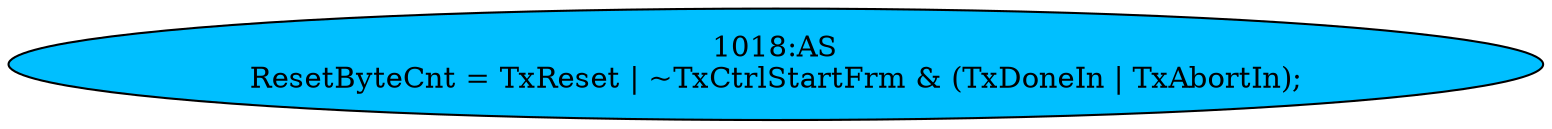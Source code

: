 strict digraph "" {
	node [label="\N"];
	"1018:AS"	 [ast="<pyverilog.vparser.ast.Assign object at 0x7f37fb679890>",
		def_var="['ResetByteCnt']",
		fillcolor=deepskyblue,
		label="1018:AS
ResetByteCnt = TxReset | ~TxCtrlStartFrm & (TxDoneIn | TxAbortIn);",
		statements="[]",
		style=filled,
		typ=Assign,
		use_var="['TxReset', 'TxCtrlStartFrm', 'TxDoneIn', 'TxAbortIn']"];
}
